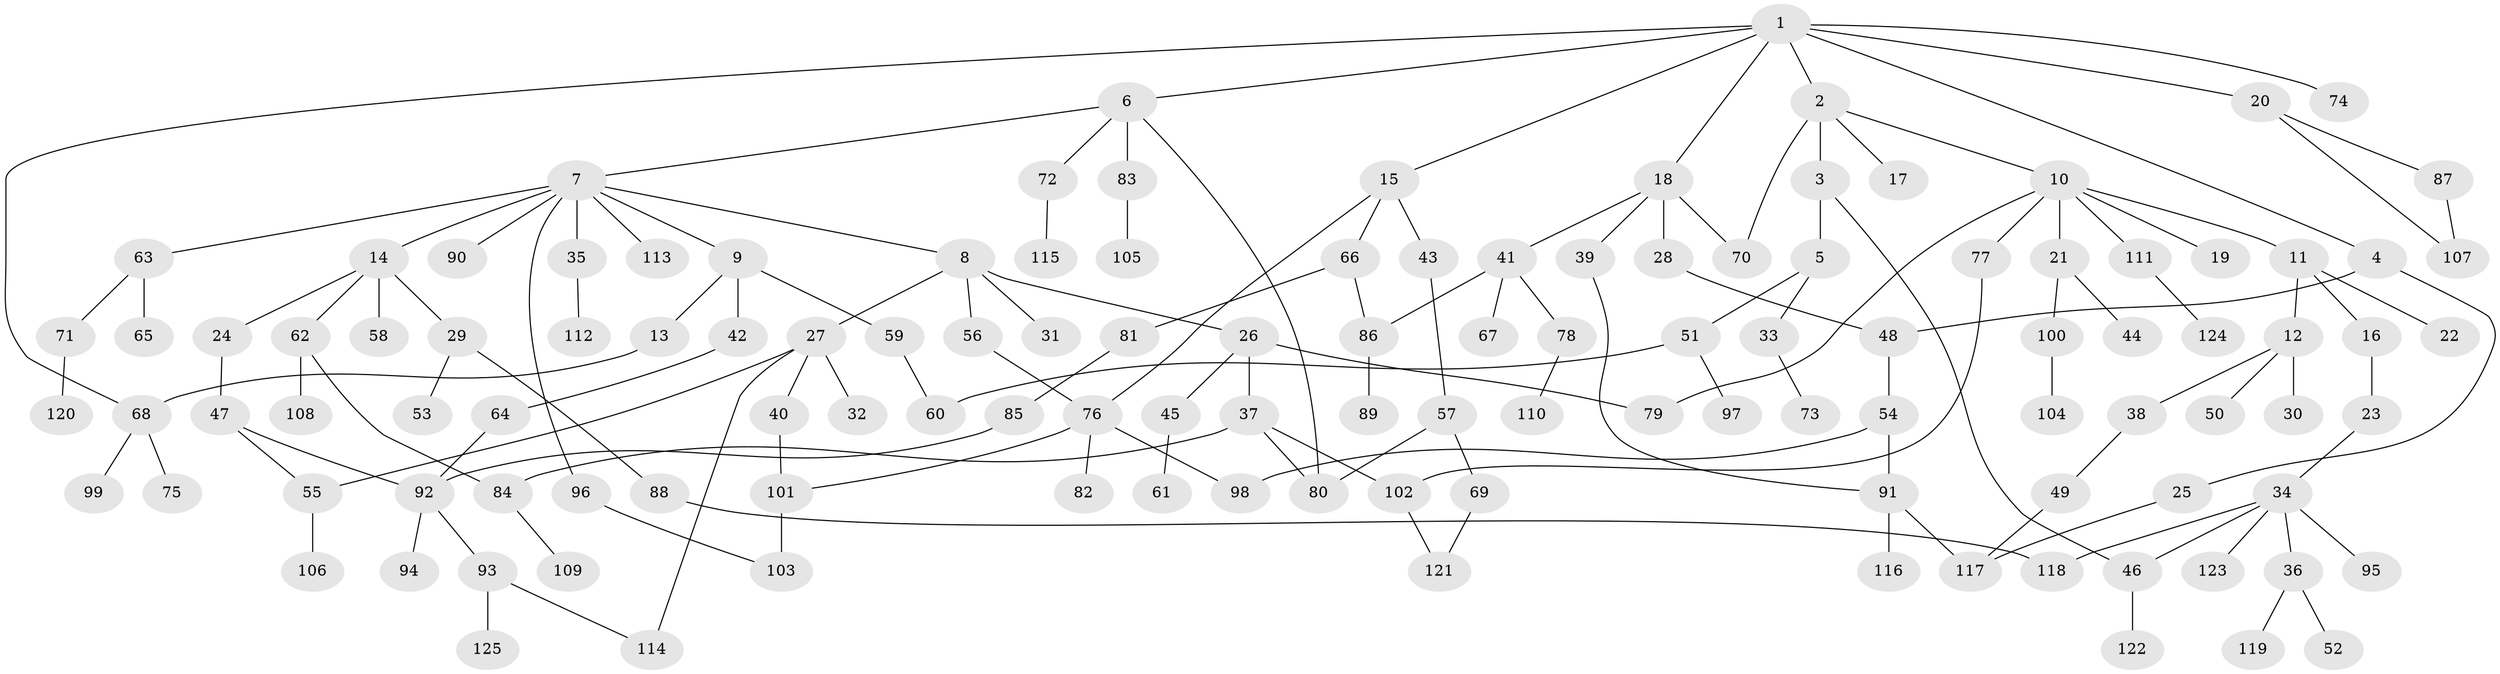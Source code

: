 // Generated by graph-tools (version 1.1) at 2025/25/03/09/25 03:25:29]
// undirected, 125 vertices, 149 edges
graph export_dot {
graph [start="1"]
  node [color=gray90,style=filled];
  1;
  2;
  3;
  4;
  5;
  6;
  7;
  8;
  9;
  10;
  11;
  12;
  13;
  14;
  15;
  16;
  17;
  18;
  19;
  20;
  21;
  22;
  23;
  24;
  25;
  26;
  27;
  28;
  29;
  30;
  31;
  32;
  33;
  34;
  35;
  36;
  37;
  38;
  39;
  40;
  41;
  42;
  43;
  44;
  45;
  46;
  47;
  48;
  49;
  50;
  51;
  52;
  53;
  54;
  55;
  56;
  57;
  58;
  59;
  60;
  61;
  62;
  63;
  64;
  65;
  66;
  67;
  68;
  69;
  70;
  71;
  72;
  73;
  74;
  75;
  76;
  77;
  78;
  79;
  80;
  81;
  82;
  83;
  84;
  85;
  86;
  87;
  88;
  89;
  90;
  91;
  92;
  93;
  94;
  95;
  96;
  97;
  98;
  99;
  100;
  101;
  102;
  103;
  104;
  105;
  106;
  107;
  108;
  109;
  110;
  111;
  112;
  113;
  114;
  115;
  116;
  117;
  118;
  119;
  120;
  121;
  122;
  123;
  124;
  125;
  1 -- 2;
  1 -- 4;
  1 -- 6;
  1 -- 15;
  1 -- 18;
  1 -- 20;
  1 -- 74;
  1 -- 68;
  2 -- 3;
  2 -- 10;
  2 -- 17;
  2 -- 70;
  3 -- 5;
  3 -- 46;
  4 -- 25;
  4 -- 48;
  5 -- 33;
  5 -- 51;
  6 -- 7;
  6 -- 72;
  6 -- 83;
  6 -- 80;
  7 -- 8;
  7 -- 9;
  7 -- 14;
  7 -- 35;
  7 -- 63;
  7 -- 90;
  7 -- 96;
  7 -- 113;
  8 -- 26;
  8 -- 27;
  8 -- 31;
  8 -- 56;
  9 -- 13;
  9 -- 42;
  9 -- 59;
  10 -- 11;
  10 -- 19;
  10 -- 21;
  10 -- 77;
  10 -- 79;
  10 -- 111;
  11 -- 12;
  11 -- 16;
  11 -- 22;
  12 -- 30;
  12 -- 38;
  12 -- 50;
  13 -- 68;
  14 -- 24;
  14 -- 29;
  14 -- 58;
  14 -- 62;
  15 -- 43;
  15 -- 66;
  15 -- 76;
  16 -- 23;
  18 -- 28;
  18 -- 39;
  18 -- 41;
  18 -- 70;
  20 -- 87;
  20 -- 107;
  21 -- 44;
  21 -- 100;
  23 -- 34;
  24 -- 47;
  25 -- 117;
  26 -- 37;
  26 -- 45;
  26 -- 79;
  27 -- 32;
  27 -- 40;
  27 -- 55;
  27 -- 114;
  28 -- 48;
  29 -- 53;
  29 -- 88;
  33 -- 73;
  34 -- 36;
  34 -- 46;
  34 -- 95;
  34 -- 123;
  34 -- 118;
  35 -- 112;
  36 -- 52;
  36 -- 119;
  37 -- 80;
  37 -- 84;
  37 -- 102;
  38 -- 49;
  39 -- 91;
  40 -- 101;
  41 -- 67;
  41 -- 78;
  41 -- 86;
  42 -- 64;
  43 -- 57;
  45 -- 61;
  46 -- 122;
  47 -- 55;
  47 -- 92;
  48 -- 54;
  49 -- 117;
  51 -- 97;
  51 -- 60;
  54 -- 98;
  54 -- 91;
  55 -- 106;
  56 -- 76;
  57 -- 69;
  57 -- 80;
  59 -- 60;
  62 -- 108;
  62 -- 84;
  63 -- 65;
  63 -- 71;
  64 -- 92;
  66 -- 81;
  66 -- 86;
  68 -- 75;
  68 -- 99;
  69 -- 121;
  71 -- 120;
  72 -- 115;
  76 -- 82;
  76 -- 101;
  76 -- 98;
  77 -- 102;
  78 -- 110;
  81 -- 85;
  83 -- 105;
  84 -- 109;
  85 -- 92;
  86 -- 89;
  87 -- 107;
  88 -- 118;
  91 -- 116;
  91 -- 117;
  92 -- 93;
  92 -- 94;
  93 -- 114;
  93 -- 125;
  96 -- 103;
  100 -- 104;
  101 -- 103;
  102 -- 121;
  111 -- 124;
}
